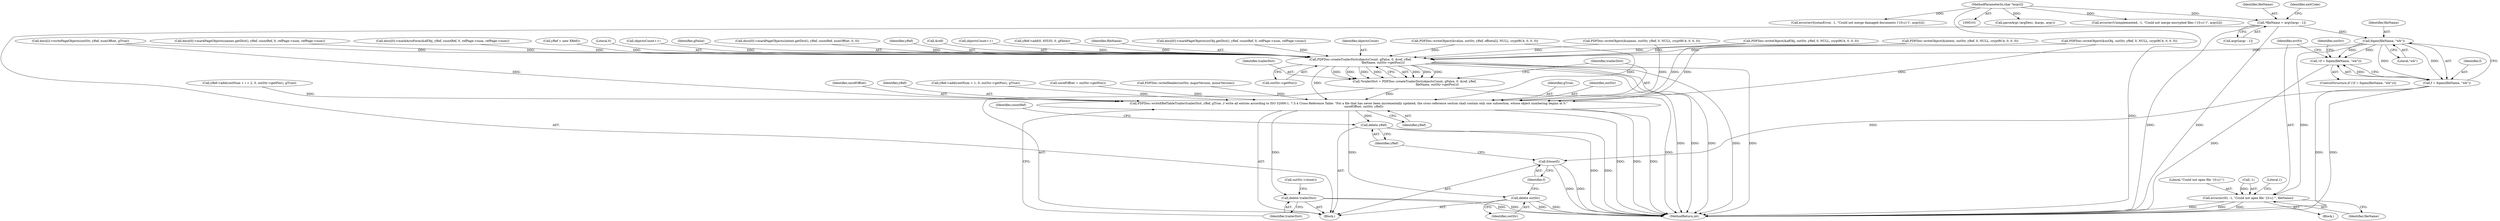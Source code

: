 digraph "0_poppler_5c9b08a875b07853be6c44e43ff5f7f059df666a@API" {
"1000286" [label="(Call,fopen(fileName, \"wb\"))"];
"1000132" [label="(Call,*fileName = argv[argc - 1])"];
"1000103" [label="(MethodParameterIn,char *argv[])"];
"1000283" [label="(Call,!(f = fopen(fileName, \"wb\")))"];
"1000284" [label="(Call,f = fopen(fileName, \"wb\"))"];
"1001084" [label="(Call,fclose(f))"];
"1000290" [label="(Call,error(errIO, -1, \"Could not open file '{0:s}'\", fileName))"];
"1001063" [label="(Call,PDFDoc::createTrailerDict(objectsCount, gFalse, 0, &ref, yRef,\n                                                fileName, outStr->getPos()))"];
"1001061" [label="(Call,*trailerDict = PDFDoc::createTrailerDict(objectsCount, gFalse, 0, &ref, yRef,\n                                                fileName, outStr->getPos()))"];
"1001072" [label="(Call,PDFDoc::writeXRefTableTrailer(trailerDict, yRef, gTrue, // write all entries according to ISO 32000-1, 7.5.4 Cross-Reference Table: \"For a file that has never been incrementally updated, the cross-reference section shall contain only one subsection, whose object numbering begins at 0.\"\n                                uxrefOffset, outStr, yRef))"];
"1001079" [label="(Call,delete trailerDict)"];
"1001082" [label="(Call,delete outStr)"];
"1001086" [label="(Call,delete yRef)"];
"1000290" [label="(Call,error(errIO, -1, \"Could not open file '{0:s}'\", fileName))"];
"1000283" [label="(Call,!(f = fopen(fileName, \"wb\")))"];
"1000146" [label="(Call,parseArgs (argDesc, &argc, argv))"];
"1001061" [label="(Call,*trailerDict = PDFDoc::createTrailerDict(objectsCount, gFalse, 0, &ref, yRef,\n                                                fileName, outStr->getPos()))"];
"1000300" [label="(Identifier,outStr)"];
"1001069" [label="(Identifier,yRef)"];
"1000311" [label="(Call,yRef->add(0, 65535, 0, gFalse))"];
"1000286" [label="(Call,fopen(fileName, \"wb\"))"];
"1001078" [label="(Identifier,yRef)"];
"1001070" [label="(Identifier,fileName)"];
"1000376" [label="(Call,docs[0]->markPageObjects(ocObj.getDict(), yRef, countRef, 0, refPage->num, refPage->num))"];
"1001062" [label="(Identifier,trailerDict)"];
"1001089" [label="(Identifier,countRef)"];
"1001084" [label="(Call,fclose(f))"];
"1000285" [label="(Identifier,f)"];
"1001071" [label="(Call,outStr->getPos())"];
"1000287" [label="(Identifier,fileName)"];
"1001080" [label="(Identifier,trailerDict)"];
"1001082" [label="(Call,delete outStr)"];
"1000354" [label="(Call,docs[0]->markAcroForm(&afObj, yRef, countRef, 0, refPage->num, refPage->num))"];
"1001073" [label="(Identifier,trailerDict)"];
"1001079" [label="(Call,delete trailerDict)"];
"1000258" [label="(Call,error(errUnimplemented, -1, \"Could not merge encrypted files ('{0:s}')\", argv[i]))"];
"1000303" [label="(Call,yRef = new XRef())"];
"1001086" [label="(Call,delete yRef)"];
"1001085" [label="(Identifier,f)"];
"1000282" [label="(ControlStructure,if (!(f = fopen(fileName, \"wb\"))))"];
"1000780" [label="(Call,docs[i]->writePageObjects(outStr, yRef, numOffset, gTrue))"];
"1000284" [label="(Call,f = fopen(fileName, \"wb\"))"];
"1001072" [label="(Call,PDFDoc::writeXRefTableTrailer(trailerDict, yRef, gTrue, // write all entries according to ISO 32000-1, 7.5.4 Cross-Reference Table: \"For a file that has never been incrementally updated, the cross-reference section shall contain only one subsection, whose object numbering begins at 0.\"\n                                uxrefOffset, outStr, yRef))"];
"1001075" [label="(Identifier,gTrue)"];
"1001077" [label="(Identifier,outStr)"];
"1000295" [label="(Identifier,fileName)"];
"1001066" [label="(Literal,0)"];
"1000271" [label="(Call,error(errSyntaxError, -1, \"Could not merge damaged documents ('{0:s}')\", argv[i]))"];
"1000288" [label="(Literal,\"wb\")"];
"1001083" [label="(Identifier,outStr)"];
"1001043" [label="(Call,objectsCount++)"];
"1000134" [label="(Call,argv[argc - 1])"];
"1001120" [label="(MethodReturn,int)"];
"1000294" [label="(Literal,\"Could not open file '{0:s}'\")"];
"1001065" [label="(Identifier,gFalse)"];
"1000594" [label="(Call,docs[0]->markPageObjects(intent.getDict(), yRef, countRef, numOffset, 0, 0))"];
"1000962" [label="(Call,yRef->add(rootNum + i + 2, 0, outStr->getPos(), gTrue))"];
"1000292" [label="(Call,-1)"];
"1001087" [label="(Identifier,yRef)"];
"1001076" [label="(Identifier,uxrefOffset)"];
"1001081" [label="(Call,outStr->close())"];
"1000132" [label="(Call,*fileName = argv[argc - 1])"];
"1001074" [label="(Identifier,yRef)"];
"1000897" [label="(Call,PDFDoc::writeObject(&names, outStr, yRef, 0, NULL, cryptRC4, 0, 0, 0))"];
"1000289" [label="(Block,)"];
"1001067" [label="(Call,&ref)"];
"1000948" [label="(Call,objectsCount++)"];
"1000857" [label="(Call,PDFDoc::writeObject(&afObj, outStr, yRef, 0, NULL, cryptRC4, 0, 0, 0))"];
"1000836" [label="(Call,PDFDoc::writeObject(&intent, outStr, yRef, 0, NULL, cryptRC4, 0, 0, 0))"];
"1000877" [label="(Call,PDFDoc::writeObject(&ocObj, outStr, yRef, 0, NULL, cryptRC4, 0, 0, 0))"];
"1001064" [label="(Identifier,objectsCount)"];
"1000913" [label="(Call,yRef->add(rootNum + 1, 0, outStr->getPos(), gTrue))"];
"1000298" [label="(Literal,1)"];
"1000397" [label="(Call,docs[0]->markPageObjects(names.getDict(), yRef, countRef, 0, refPage->num, refPage->num))"];
"1001046" [label="(Call,uxrefOffset = outStr->getPos())"];
"1001027" [label="(Call,PDFDoc::writeObject(&value, outStr, yRef, offsets[i], NULL, cryptRC4, 0, 0, 0))"];
"1000291" [label="(Identifier,errIO)"];
"1000141" [label="(Identifier,exitCode)"];
"1000104" [label="(Block,)"];
"1000133" [label="(Identifier,fileName)"];
"1000316" [label="(Call,PDFDoc::writeHeader(outStr, majorVersion, minorVersion))"];
"1000103" [label="(MethodParameterIn,char *argv[])"];
"1001063" [label="(Call,PDFDoc::createTrailerDict(objectsCount, gFalse, 0, &ref, yRef,\n                                                fileName, outStr->getPos()))"];
"1000286" -> "1000284"  [label="AST: "];
"1000286" -> "1000288"  [label="CFG: "];
"1000287" -> "1000286"  [label="AST: "];
"1000288" -> "1000286"  [label="AST: "];
"1000284" -> "1000286"  [label="CFG: "];
"1000286" -> "1000283"  [label="DDG: "];
"1000286" -> "1000283"  [label="DDG: "];
"1000286" -> "1000284"  [label="DDG: "];
"1000286" -> "1000284"  [label="DDG: "];
"1000132" -> "1000286"  [label="DDG: "];
"1000286" -> "1000290"  [label="DDG: "];
"1000286" -> "1001063"  [label="DDG: "];
"1000132" -> "1000104"  [label="AST: "];
"1000132" -> "1000134"  [label="CFG: "];
"1000133" -> "1000132"  [label="AST: "];
"1000134" -> "1000132"  [label="AST: "];
"1000141" -> "1000132"  [label="CFG: "];
"1000132" -> "1001120"  [label="DDG: "];
"1000132" -> "1001120"  [label="DDG: "];
"1000103" -> "1000132"  [label="DDG: "];
"1000103" -> "1000101"  [label="AST: "];
"1000103" -> "1001120"  [label="DDG: "];
"1000103" -> "1000146"  [label="DDG: "];
"1000103" -> "1000258"  [label="DDG: "];
"1000103" -> "1000271"  [label="DDG: "];
"1000283" -> "1000282"  [label="AST: "];
"1000283" -> "1000284"  [label="CFG: "];
"1000284" -> "1000283"  [label="AST: "];
"1000291" -> "1000283"  [label="CFG: "];
"1000300" -> "1000283"  [label="CFG: "];
"1000283" -> "1001120"  [label="DDG: "];
"1000284" -> "1000283"  [label="DDG: "];
"1000285" -> "1000284"  [label="AST: "];
"1000284" -> "1001120"  [label="DDG: "];
"1000284" -> "1001120"  [label="DDG: "];
"1000284" -> "1001084"  [label="DDG: "];
"1001084" -> "1000104"  [label="AST: "];
"1001084" -> "1001085"  [label="CFG: "];
"1001085" -> "1001084"  [label="AST: "];
"1001087" -> "1001084"  [label="CFG: "];
"1001084" -> "1001120"  [label="DDG: "];
"1001084" -> "1001120"  [label="DDG: "];
"1000290" -> "1000289"  [label="AST: "];
"1000290" -> "1000295"  [label="CFG: "];
"1000291" -> "1000290"  [label="AST: "];
"1000292" -> "1000290"  [label="AST: "];
"1000294" -> "1000290"  [label="AST: "];
"1000295" -> "1000290"  [label="AST: "];
"1000298" -> "1000290"  [label="CFG: "];
"1000290" -> "1001120"  [label="DDG: "];
"1000290" -> "1001120"  [label="DDG: "];
"1000290" -> "1001120"  [label="DDG: "];
"1000292" -> "1000290"  [label="DDG: "];
"1001063" -> "1001061"  [label="AST: "];
"1001063" -> "1001071"  [label="CFG: "];
"1001064" -> "1001063"  [label="AST: "];
"1001065" -> "1001063"  [label="AST: "];
"1001066" -> "1001063"  [label="AST: "];
"1001067" -> "1001063"  [label="AST: "];
"1001069" -> "1001063"  [label="AST: "];
"1001070" -> "1001063"  [label="AST: "];
"1001071" -> "1001063"  [label="AST: "];
"1001061" -> "1001063"  [label="CFG: "];
"1001063" -> "1001120"  [label="DDG: "];
"1001063" -> "1001120"  [label="DDG: "];
"1001063" -> "1001120"  [label="DDG: "];
"1001063" -> "1001120"  [label="DDG: "];
"1001063" -> "1001120"  [label="DDG: "];
"1001063" -> "1001061"  [label="DDG: "];
"1001063" -> "1001061"  [label="DDG: "];
"1001063" -> "1001061"  [label="DDG: "];
"1001063" -> "1001061"  [label="DDG: "];
"1001063" -> "1001061"  [label="DDG: "];
"1001063" -> "1001061"  [label="DDG: "];
"1001063" -> "1001061"  [label="DDG: "];
"1001043" -> "1001063"  [label="DDG: "];
"1000948" -> "1001063"  [label="DDG: "];
"1000311" -> "1001063"  [label="DDG: "];
"1000877" -> "1001063"  [label="DDG: "];
"1000303" -> "1001063"  [label="DDG: "];
"1000354" -> "1001063"  [label="DDG: "];
"1000376" -> "1001063"  [label="DDG: "];
"1000836" -> "1001063"  [label="DDG: "];
"1000780" -> "1001063"  [label="DDG: "];
"1000594" -> "1001063"  [label="DDG: "];
"1000397" -> "1001063"  [label="DDG: "];
"1000897" -> "1001063"  [label="DDG: "];
"1001027" -> "1001063"  [label="DDG: "];
"1000857" -> "1001063"  [label="DDG: "];
"1001063" -> "1001072"  [label="DDG: "];
"1001061" -> "1000104"  [label="AST: "];
"1001062" -> "1001061"  [label="AST: "];
"1001073" -> "1001061"  [label="CFG: "];
"1001061" -> "1001120"  [label="DDG: "];
"1001061" -> "1001072"  [label="DDG: "];
"1001072" -> "1000104"  [label="AST: "];
"1001072" -> "1001078"  [label="CFG: "];
"1001073" -> "1001072"  [label="AST: "];
"1001074" -> "1001072"  [label="AST: "];
"1001075" -> "1001072"  [label="AST: "];
"1001076" -> "1001072"  [label="AST: "];
"1001077" -> "1001072"  [label="AST: "];
"1001078" -> "1001072"  [label="AST: "];
"1001080" -> "1001072"  [label="CFG: "];
"1001072" -> "1001120"  [label="DDG: "];
"1001072" -> "1001120"  [label="DDG: "];
"1001072" -> "1001120"  [label="DDG: "];
"1000913" -> "1001072"  [label="DDG: "];
"1000962" -> "1001072"  [label="DDG: "];
"1001046" -> "1001072"  [label="DDG: "];
"1000780" -> "1001072"  [label="DDG: "];
"1000857" -> "1001072"  [label="DDG: "];
"1000836" -> "1001072"  [label="DDG: "];
"1000877" -> "1001072"  [label="DDG: "];
"1000316" -> "1001072"  [label="DDG: "];
"1001027" -> "1001072"  [label="DDG: "];
"1000897" -> "1001072"  [label="DDG: "];
"1001072" -> "1001079"  [label="DDG: "];
"1001072" -> "1001082"  [label="DDG: "];
"1001072" -> "1001086"  [label="DDG: "];
"1001079" -> "1000104"  [label="AST: "];
"1001079" -> "1001080"  [label="CFG: "];
"1001080" -> "1001079"  [label="AST: "];
"1001081" -> "1001079"  [label="CFG: "];
"1001079" -> "1001120"  [label="DDG: "];
"1001079" -> "1001120"  [label="DDG: "];
"1001082" -> "1000104"  [label="AST: "];
"1001082" -> "1001083"  [label="CFG: "];
"1001083" -> "1001082"  [label="AST: "];
"1001085" -> "1001082"  [label="CFG: "];
"1001082" -> "1001120"  [label="DDG: "];
"1001082" -> "1001120"  [label="DDG: "];
"1001086" -> "1000104"  [label="AST: "];
"1001086" -> "1001087"  [label="CFG: "];
"1001087" -> "1001086"  [label="AST: "];
"1001089" -> "1001086"  [label="CFG: "];
"1001086" -> "1001120"  [label="DDG: "];
"1001086" -> "1001120"  [label="DDG: "];
}
